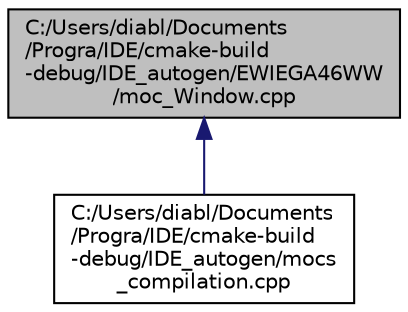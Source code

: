 digraph "C:/Users/diabl/Documents/Progra/IDE/cmake-build-debug/IDE_autogen/EWIEGA46WW/moc_Window.cpp"
{
 // LATEX_PDF_SIZE
  edge [fontname="Helvetica",fontsize="10",labelfontname="Helvetica",labelfontsize="10"];
  node [fontname="Helvetica",fontsize="10",shape=record];
  Node1 [label="C:/Users/diabl/Documents\l/Progra/IDE/cmake-build\l-debug/IDE_autogen/EWIEGA46WW\l/moc_Window.cpp",height=0.2,width=0.4,color="black", fillcolor="grey75", style="filled", fontcolor="black",tooltip=" "];
  Node1 -> Node2 [dir="back",color="midnightblue",fontsize="10",style="solid",fontname="Helvetica"];
  Node2 [label="C:/Users/diabl/Documents\l/Progra/IDE/cmake-build\l-debug/IDE_autogen/mocs\l_compilation.cpp",height=0.2,width=0.4,color="black", fillcolor="white", style="filled",URL="$_i_d_e_2cmake-build-debug_2_i_d_e__autogen_2mocs__compilation_8cpp.html",tooltip=" "];
}
